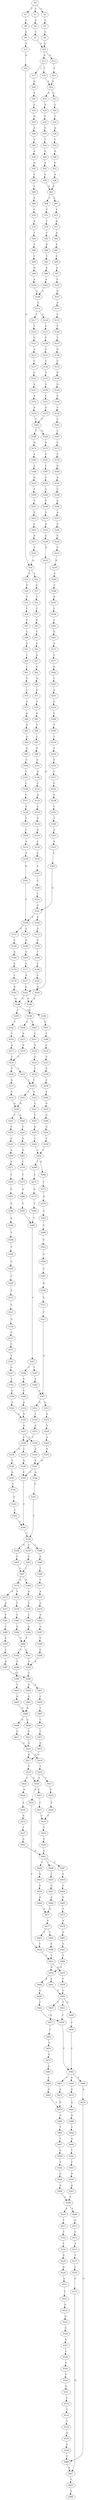 strict digraph  {
	S0 -> S1 [ label = C ];
	S0 -> S2 [ label = A ];
	S0 -> S3 [ label = T ];
	S1 -> S4 [ label = A ];
	S2 -> S5 [ label = C ];
	S3 -> S6 [ label = C ];
	S4 -> S7 [ label = C ];
	S5 -> S8 [ label = C ];
	S6 -> S9 [ label = A ];
	S7 -> S10 [ label = G ];
	S8 -> S10 [ label = G ];
	S9 -> S11 [ label = G ];
	S10 -> S12 [ label = G ];
	S10 -> S13 [ label = A ];
	S11 -> S14 [ label = A ];
	S12 -> S15 [ label = T ];
	S13 -> S16 [ label = T ];
	S13 -> S17 [ label = C ];
	S14 -> S18 [ label = G ];
	S15 -> S19 [ label = A ];
	S16 -> S19 [ label = A ];
	S17 -> S20 [ label = G ];
	S18 -> S21 [ label = T ];
	S18 -> S22 [ label = A ];
	S19 -> S23 [ label = G ];
	S19 -> S24 [ label = A ];
	S20 -> S25 [ label = A ];
	S21 -> S26 [ label = G ];
	S22 -> S27 [ label = C ];
	S23 -> S28 [ label = C ];
	S24 -> S29 [ label = A ];
	S25 -> S30 [ label = C ];
	S26 -> S31 [ label = T ];
	S27 -> S32 [ label = C ];
	S28 -> S33 [ label = T ];
	S29 -> S34 [ label = C ];
	S30 -> S35 [ label = G ];
	S31 -> S36 [ label = C ];
	S32 -> S37 [ label = C ];
	S33 -> S38 [ label = A ];
	S34 -> S39 [ label = C ];
	S35 -> S40 [ label = A ];
	S36 -> S41 [ label = T ];
	S37 -> S42 [ label = G ];
	S38 -> S43 [ label = C ];
	S39 -> S44 [ label = T ];
	S40 -> S45 [ label = A ];
	S41 -> S46 [ label = C ];
	S42 -> S47 [ label = C ];
	S43 -> S48 [ label = G ];
	S44 -> S49 [ label = G ];
	S45 -> S50 [ label = A ];
	S46 -> S51 [ label = A ];
	S47 -> S52 [ label = G ];
	S48 -> S53 [ label = G ];
	S49 -> S54 [ label = A ];
	S50 -> S55 [ label = G ];
	S51 -> S56 [ label = C ];
	S52 -> S57 [ label = G ];
	S53 -> S58 [ label = A ];
	S54 -> S59 [ label = A ];
	S55 -> S60 [ label = C ];
	S56 -> S61 [ label = C ];
	S57 -> S62 [ label = C ];
	S58 -> S63 [ label = A ];
	S59 -> S63 [ label = A ];
	S60 -> S64 [ label = C ];
	S61 -> S65 [ label = A ];
	S62 -> S66 [ label = A ];
	S63 -> S67 [ label = A ];
	S63 -> S68 [ label = C ];
	S64 -> S69 [ label = C ];
	S65 -> S70 [ label = C ];
	S66 -> S71 [ label = G ];
	S67 -> S72 [ label = C ];
	S68 -> S73 [ label = T ];
	S69 -> S74 [ label = C ];
	S70 -> S75 [ label = T ];
	S71 -> S76 [ label = T ];
	S72 -> S77 [ label = G ];
	S73 -> S78 [ label = T ];
	S74 -> S79 [ label = A ];
	S75 -> S80 [ label = A ];
	S76 -> S81 [ label = G ];
	S77 -> S82 [ label = A ];
	S78 -> S83 [ label = C ];
	S79 -> S84 [ label = T ];
	S80 -> S85 [ label = A ];
	S81 -> S86 [ label = T ];
	S82 -> S87 [ label = C ];
	S83 -> S88 [ label = G ];
	S84 -> S89 [ label = T ];
	S85 -> S90 [ label = G ];
	S86 -> S91 [ label = C ];
	S87 -> S92 [ label = C ];
	S88 -> S93 [ label = T ];
	S89 -> S94 [ label = C ];
	S90 -> S95 [ label = G ];
	S91 -> S96 [ label = G ];
	S92 -> S97 [ label = A ];
	S93 -> S98 [ label = A ];
	S94 -> S99 [ label = G ];
	S95 -> S100 [ label = C ];
	S96 -> S101 [ label = A ];
	S97 -> S102 [ label = C ];
	S98 -> S103 [ label = A ];
	S99 -> S104 [ label = A ];
	S100 -> S105 [ label = T ];
	S101 -> S106 [ label = A ];
	S102 -> S107 [ label = G ];
	S103 -> S108 [ label = A ];
	S104 -> S108 [ label = A ];
	S105 -> S109 [ label = C ];
	S106 -> S110 [ label = C ];
	S107 -> S111 [ label = A ];
	S108 -> S112 [ label = A ];
	S109 -> S113 [ label = C ];
	S110 -> S114 [ label = A ];
	S111 -> S115 [ label = C ];
	S112 -> S116 [ label = G ];
	S112 -> S117 [ label = T ];
	S113 -> S118 [ label = A ];
	S114 -> S119 [ label = A ];
	S115 -> S120 [ label = C ];
	S116 -> S121 [ label = C ];
	S117 -> S122 [ label = T ];
	S118 -> S123 [ label = T ];
	S119 -> S124 [ label = C ];
	S120 -> S125 [ label = T ];
	S121 -> S126 [ label = C ];
	S122 -> S127 [ label = G ];
	S123 -> S128 [ label = T ];
	S124 -> S129 [ label = A ];
	S125 -> S130 [ label = G ];
	S126 -> S131 [ label = T ];
	S127 -> S132 [ label = A ];
	S128 -> S133 [ label = A ];
	S129 -> S134 [ label = C ];
	S130 -> S135 [ label = C ];
	S131 -> S136 [ label = C ];
	S132 -> S137 [ label = C ];
	S133 -> S138 [ label = A ];
	S134 -> S139 [ label = C ];
	S135 -> S140 [ label = G ];
	S136 -> S141 [ label = T ];
	S137 -> S142 [ label = C ];
	S138 -> S143 [ label = G ];
	S139 -> S144 [ label = C ];
	S140 -> S145 [ label = G ];
	S141 -> S146 [ label = C ];
	S142 -> S147 [ label = A ];
	S143 -> S148 [ label = T ];
	S144 -> S149 [ label = C ];
	S145 -> S150 [ label = C ];
	S146 -> S151 [ label = C ];
	S147 -> S152 [ label = A ];
	S148 -> S153 [ label = C ];
	S148 -> S154 [ label = A ];
	S149 -> S155 [ label = C ];
	S150 -> S156 [ label = C ];
	S151 -> S157 [ label = A ];
	S152 -> S158 [ label = A ];
	S153 -> S159 [ label = C ];
	S154 -> S160 [ label = G ];
	S155 -> S161 [ label = G ];
	S156 -> S162 [ label = C ];
	S157 -> S163 [ label = T ];
	S158 -> S163 [ label = T ];
	S159 -> S164 [ label = A ];
	S160 -> S165 [ label = T ];
	S161 -> S148 [ label = T ];
	S161 -> S166 [ label = A ];
	S162 -> S167 [ label = C ];
	S163 -> S168 [ label = T ];
	S163 -> S169 [ label = A ];
	S164 -> S170 [ label = C ];
	S165 -> S171 [ label = A ];
	S166 -> S172 [ label = T ];
	S167 -> S173 [ label = C ];
	S168 -> S174 [ label = G ];
	S169 -> S175 [ label = A ];
	S170 -> S176 [ label = T ];
	S171 -> S177 [ label = A ];
	S172 -> S178 [ label = C ];
	S173 -> S179 [ label = C ];
	S174 -> S180 [ label = A ];
	S175 -> S181 [ label = G ];
	S176 -> S182 [ label = G ];
	S177 -> S183 [ label = G ];
	S178 -> S184 [ label = T ];
	S179 -> S185 [ label = G ];
	S180 -> S186 [ label = A ];
	S181 -> S187 [ label = C ];
	S182 -> S188 [ label = G ];
	S183 -> S189 [ label = A ];
	S183 -> S188 [ label = G ];
	S184 -> S190 [ label = C ];
	S185 -> S191 [ label = A ];
	S186 -> S192 [ label = G ];
	S187 -> S193 [ label = C ];
	S188 -> S194 [ label = G ];
	S188 -> S195 [ label = C ];
	S189 -> S196 [ label = C ];
	S190 -> S197 [ label = C ];
	S191 -> S198 [ label = C ];
	S192 -> S199 [ label = T ];
	S193 -> S200 [ label = A ];
	S194 -> S201 [ label = G ];
	S195 -> S202 [ label = T ];
	S196 -> S203 [ label = C ];
	S196 -> S204 [ label = G ];
	S197 -> S205 [ label = G ];
	S198 -> S206 [ label = G ];
	S199 -> S207 [ label = T ];
	S200 -> S208 [ label = C ];
	S201 -> S209 [ label = T ];
	S202 -> S210 [ label = T ];
	S203 -> S211 [ label = C ];
	S204 -> S212 [ label = A ];
	S205 -> S189 [ label = A ];
	S206 -> S213 [ label = A ];
	S207 -> S214 [ label = T ];
	S208 -> S215 [ label = T ];
	S209 -> S216 [ label = C ];
	S210 -> S217 [ label = A ];
	S211 -> S218 [ label = A ];
	S212 -> S219 [ label = A ];
	S213 -> S220 [ label = G ];
	S214 -> S221 [ label = C ];
	S215 -> S222 [ label = A ];
	S216 -> S223 [ label = C ];
	S217 -> S224 [ label = T ];
	S218 -> S225 [ label = C ];
	S219 -> S224 [ label = T ];
	S220 -> S226 [ label = C ];
	S221 -> S227 [ label = A ];
	S222 -> S228 [ label = G ];
	S223 -> S229 [ label = A ];
	S224 -> S230 [ label = A ];
	S224 -> S231 [ label = T ];
	S225 -> S232 [ label = T ];
	S226 -> S233 [ label = C ];
	S227 -> S234 [ label = A ];
	S228 -> S235 [ label = A ];
	S229 -> S236 [ label = C ];
	S230 -> S237 [ label = A ];
	S231 -> S238 [ label = T ];
	S232 -> S238 [ label = T ];
	S233 -> S239 [ label = G ];
	S234 -> S18 [ label = G ];
	S235 -> S183 [ label = G ];
	S236 -> S240 [ label = A ];
	S237 -> S241 [ label = C ];
	S238 -> S242 [ label = A ];
	S238 -> S243 [ label = C ];
	S239 -> S244 [ label = C ];
	S240 -> S245 [ label = G ];
	S241 -> S246 [ label = G ];
	S242 -> S247 [ label = C ];
	S243 -> S246 [ label = G ];
	S244 -> S248 [ label = C ];
	S245 -> S249 [ label = G ];
	S246 -> S250 [ label = A ];
	S246 -> S251 [ label = C ];
	S247 -> S252 [ label = T ];
	S248 -> S253 [ label = G ];
	S249 -> S254 [ label = G ];
	S250 -> S255 [ label = C ];
	S251 -> S256 [ label = T ];
	S252 -> S257 [ label = A ];
	S253 -> S258 [ label = C ];
	S254 -> S259 [ label = C ];
	S255 -> S260 [ label = A ];
	S256 -> S261 [ label = C ];
	S257 -> S262 [ label = C ];
	S258 -> S263 [ label = C ];
	S259 -> S264 [ label = C ];
	S260 -> S265 [ label = A ];
	S261 -> S266 [ label = A ];
	S262 -> S264 [ label = C ];
	S263 -> S267 [ label = G ];
	S264 -> S268 [ label = G ];
	S264 -> S269 [ label = T ];
	S265 -> S270 [ label = C ];
	S266 -> S271 [ label = G ];
	S267 -> S272 [ label = A ];
	S268 -> S273 [ label = C ];
	S269 -> S274 [ label = C ];
	S270 -> S275 [ label = T ];
	S271 -> S276 [ label = T ];
	S272 -> S277 [ label = C ];
	S273 -> S278 [ label = A ];
	S274 -> S279 [ label = G ];
	S275 -> S280 [ label = A ];
	S276 -> S281 [ label = C ];
	S277 -> S282 [ label = G ];
	S278 -> S283 [ label = C ];
	S279 -> S284 [ label = T ];
	S280 -> S285 [ label = T ];
	S281 -> S286 [ label = G ];
	S282 -> S287 [ label = C ];
	S283 -> S288 [ label = C ];
	S284 -> S289 [ label = T ];
	S285 -> S289 [ label = T ];
	S286 -> S290 [ label = G ];
	S287 -> S291 [ label = A ];
	S288 -> S292 [ label = C ];
	S289 -> S293 [ label = T ];
	S290 -> S294 [ label = T ];
	S291 -> S295 [ label = C ];
	S292 -> S296 [ label = G ];
	S293 -> S297 [ label = T ];
	S293 -> S298 [ label = C ];
	S294 -> S299 [ label = T ];
	S295 -> S300 [ label = C ];
	S296 -> S301 [ label = C ];
	S297 -> S302 [ label = T ];
	S298 -> S303 [ label = C ];
	S299 -> S304 [ label = C ];
	S300 -> S305 [ label = T ];
	S301 -> S306 [ label = A ];
	S302 -> S307 [ label = A ];
	S303 -> S308 [ label = C ];
	S304 -> S309 [ label = C ];
	S305 -> S310 [ label = C ];
	S306 -> S311 [ label = A ];
	S307 -> S312 [ label = G ];
	S307 -> S313 [ label = A ];
	S308 -> S314 [ label = A ];
	S309 -> S315 [ label = T ];
	S310 -> S316 [ label = T ];
	S311 -> S317 [ label = T ];
	S312 -> S318 [ label = T ];
	S313 -> S319 [ label = G ];
	S314 -> S320 [ label = A ];
	S315 -> S321 [ label = C ];
	S316 -> S322 [ label = T ];
	S317 -> S307 [ label = A ];
	S318 -> S323 [ label = A ];
	S319 -> S324 [ label = A ];
	S320 -> S325 [ label = A ];
	S321 -> S326 [ label = G ];
	S322 -> S327 [ label = C ];
	S323 -> S328 [ label = C ];
	S324 -> S329 [ label = A ];
	S325 -> S328 [ label = C ];
	S325 -> S330 [ label = G ];
	S326 -> S331 [ label = A ];
	S327 -> S332 [ label = C ];
	S328 -> S333 [ label = T ];
	S328 -> S334 [ label = A ];
	S329 -> S335 [ label = A ];
	S330 -> S336 [ label = A ];
	S331 -> S337 [ label = C ];
	S332 -> S338 [ label = G ];
	S333 -> S339 [ label = G ];
	S334 -> S340 [ label = A ];
	S335 -> S341 [ label = G ];
	S336 -> S341 [ label = G ];
	S337 -> S342 [ label = T ];
	S338 -> S343 [ label = C ];
	S339 -> S344 [ label = C ];
	S340 -> S345 [ label = G ];
	S341 -> S346 [ label = A ];
	S341 -> S344 [ label = C ];
	S342 -> S347 [ label = G ];
	S343 -> S348 [ label = A ];
	S344 -> S349 [ label = C ];
	S345 -> S350 [ label = C ];
	S346 -> S351 [ label = C ];
	S347 -> S352 [ label = T ];
	S348 -> S353 [ label = A ];
	S349 -> S354 [ label = C ];
	S350 -> S355 [ label = G ];
	S351 -> S354 [ label = C ];
	S352 -> S356 [ label = G ];
	S353 -> S357 [ label = A ];
	S354 -> S358 [ label = G ];
	S354 -> S359 [ label = T ];
	S354 -> S360 [ label = C ];
	S355 -> S361 [ label = C ];
	S356 -> S362 [ label = A ];
	S357 -> S363 [ label = C ];
	S358 -> S364 [ label = C ];
	S359 -> S365 [ label = C ];
	S360 -> S366 [ label = A ];
	S361 -> S349 [ label = C ];
	S362 -> S320 [ label = A ];
	S363 -> S161 [ label = G ];
	S364 -> S367 [ label = C ];
	S365 -> S367 [ label = C ];
	S366 -> S368 [ label = T ];
	S367 -> S369 [ label = G ];
	S367 -> S370 [ label = A ];
	S368 -> S371 [ label = C ];
	S369 -> S372 [ label = A ];
	S370 -> S373 [ label = A ];
	S370 -> S374 [ label = T ];
	S371 -> S375 [ label = A ];
	S372 -> S376 [ label = C ];
	S373 -> S377 [ label = A ];
	S374 -> S378 [ label = C ];
	S375 -> S379 [ label = G ];
	S376 -> S380 [ label = C ];
	S377 -> S381 [ label = T ];
	S378 -> S382 [ label = T ];
	S379 -> S383 [ label = A ];
	S380 -> S384 [ label = A ];
	S381 -> S385 [ label = T ];
	S382 -> S386 [ label = A ];
	S383 -> S387 [ label = A ];
	S384 -> S388 [ label = T ];
	S385 -> S389 [ label = A ];
	S386 -> S388 [ label = T ];
	S387 -> S390 [ label = C ];
	S388 -> S391 [ label = C ];
	S388 -> S392 [ label = T ];
	S389 -> S393 [ label = T ];
	S390 -> S394 [ label = C ];
	S391 -> S395 [ label = A ];
	S392 -> S396 [ label = T ];
	S393 -> S397 [ label = A ];
	S394 -> S395 [ label = A ];
	S395 -> S398 [ label = T ];
	S396 -> S399 [ label = T ];
	S397 -> S398 [ label = T ];
	S398 -> S400 [ label = C ];
	S398 -> S401 [ label = A ];
	S399 -> S402 [ label = T ];
	S400 -> S403 [ label = G ];
	S401 -> S404 [ label = C ];
	S402 -> S405 [ label = G ];
	S403 -> S406 [ label = A ];
	S404 -> S407 [ label = T ];
	S405 -> S406 [ label = A ];
	S406 -> S408 [ label = G ];
	S406 -> S409 [ label = A ];
	S407 -> S410 [ label = C ];
	S408 -> S411 [ label = G ];
	S409 -> S412 [ label = G ];
	S410 -> S413 [ label = C ];
	S411 -> S414 [ label = G ];
	S412 -> S414 [ label = G ];
	S413 -> S415 [ label = G ];
	S414 -> S416 [ label = C ];
	S414 -> S417 [ label = A ];
	S415 -> S417 [ label = A ];
	S416 -> S418 [ label = T ];
	S417 -> S419 [ label = T ];
	S418 -> S420 [ label = A ];
	S418 -> S421 [ label = T ];
	S419 -> S422 [ label = G ];
	S419 -> S420 [ label = A ];
	S420 -> S423 [ label = C ];
	S420 -> S424 [ label = C ];
	S421 -> S425 [ label = T ];
	S422 -> S426 [ label = A ];
	S423 -> S427 [ label = T ];
	S424 -> S428 [ label = C ];
	S425 -> S429 [ label = T ];
	S426 -> S430 [ label = T ];
	S427 -> S431 [ label = T ];
	S428 -> S432 [ label = T ];
	S429 -> S431 [ label = T ];
	S430 -> S433 [ label = A ];
	S431 -> S434 [ label = C ];
	S432 -> S435 [ label = G ];
	S432 -> S436 [ label = A ];
	S433 -> S437 [ label = T ];
	S434 -> S438 [ label = G ];
	S435 -> S439 [ label = C ];
	S436 -> S440 [ label = A ];
	S436 -> S441 [ label = C ];
	S437 -> S442 [ label = G ];
	S438 -> S443 [ label = A ];
	S439 -> S444 [ label = C ];
	S440 -> S445 [ label = G ];
	S441 -> S444 [ label = C ];
	S442 -> S443 [ label = A ];
	S443 -> S446 [ label = C ];
	S443 -> S447 [ label = T ];
	S443 -> S448 [ label = C ];
	S444 -> S449 [ label = G ];
	S444 -> S450 [ label = C ];
	S444 -> S451 [ label = T ];
	S445 -> S452 [ label = T ];
	S446 -> S453 [ label = A ];
	S447 -> S454 [ label = A ];
	S448 -> S455 [ label = T ];
	S449 -> S456 [ label = C ];
	S450 -> S457 [ label = C ];
	S451 -> S458 [ label = C ];
	S452 -> S458 [ label = C ];
	S453 -> S459 [ label = G ];
	S454 -> S460 [ label = C ];
	S455 -> S461 [ label = C ];
	S456 -> S462 [ label = T ];
	S457 -> S463 [ label = C ];
	S458 -> S462 [ label = T ];
	S459 -> S464 [ label = A ];
	S460 -> S465 [ label = G ];
	S461 -> S466 [ label = A ];
	S462 -> S467 [ label = T ];
	S462 -> S468 [ label = T ];
	S462 -> S469 [ label = A ];
	S463 -> S470 [ label = A ];
	S464 -> S471 [ label = A ];
	S465 -> S472 [ label = T ];
	S466 -> S471 [ label = A ];
	S467 -> S473 [ label = A ];
	S468 -> S474 [ label = A ];
	S469 -> S475 [ label = G ];
	S470 -> S476 [ label = A ];
	S471 -> S477 [ label = A ];
	S472 -> S478 [ label = A ];
	S473 -> S479 [ label = G ];
	S474 -> S480 [ label = G ];
	S475 -> S481 [ label = G ];
	S476 -> S482 [ label = G ];
	S477 -> S483 [ label = C ];
	S477 -> S484 [ label = T ];
	S478 -> S485 [ label = A ];
	S479 -> S486 [ label = T ];
	S480 -> S487 [ label = G ];
	S481 -> S488 [ label = G ];
	S482 -> S489 [ label = C ];
	S483 -> S428 [ label = C ];
	S484 -> S490 [ label = C ];
	S485 -> S491 [ label = T ];
	S486 -> S492 [ label = T ];
	S487 -> S493 [ label = T ];
	S488 -> S494 [ label = T ];
	S489 -> S495 [ label = A ];
	S490 -> S432 [ label = T ];
	S491 -> S496 [ label = T ];
	S492 -> S497 [ label = T ];
	S493 -> S498 [ label = A ];
	S494 -> S499 [ label = G ];
	S495 -> S479 [ label = G ];
	S496 -> S436 [ label = A ];
	S497 -> S500 [ label = G ];
	S499 -> S501 [ label = T ];
	S500 -> S502 [ label = T ];
	S501 -> S503 [ label = C ];
	S502 -> S504 [ label = C ];
	S503 -> S505 [ label = A ];
	S504 -> S506 [ label = A ];
	S505 -> S507 [ label = A ];
	S506 -> S508 [ label = C ];
	S507 -> S508 [ label = C ];
	S508 -> S509 [ label = T ];
	S508 -> S510 [ label = A ];
	S509 -> S511 [ label = G ];
	S510 -> S512 [ label = T ];
	S511 -> S513 [ label = C ];
	S512 -> S514 [ label = C ];
	S513 -> S515 [ label = A ];
	S514 -> S516 [ label = T ];
	S515 -> S517 [ label = T ];
	S516 -> S518 [ label = G ];
	S517 -> S519 [ label = C ];
	S518 -> S520 [ label = A ];
	S519 -> S521 [ label = G ];
	S520 -> S522 [ label = C ];
	S521 -> S487 [ label = G ];
	S522 -> S523 [ label = T ];
	S523 -> S524 [ label = A ];
	S524 -> S525 [ label = G ];
	S525 -> S526 [ label = G ];
	S526 -> S527 [ label = G ];
	S527 -> S528 [ label = C ];
	S528 -> S529 [ label = C ];
	S529 -> S530 [ label = T ];
	S530 -> S531 [ label = G ];
	S531 -> S532 [ label = G ];
	S532 -> S533 [ label = C ];
	S533 -> S534 [ label = C ];
	S534 -> S535 [ label = G ];
	S535 -> S536 [ label = A ];
	S536 -> S480 [ label = G ];
}
